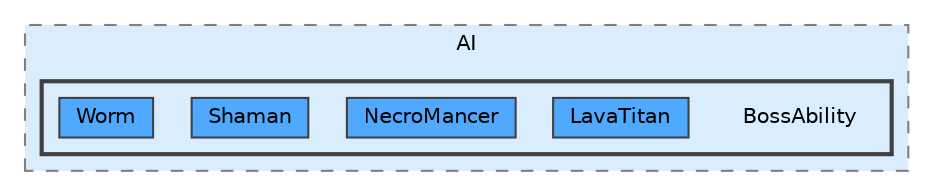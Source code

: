 digraph "Q:/IdleWave/Projet/Assets/Scripts/RogueGenesia/Survival/Monster/AI/BossAbility"
{
 // LATEX_PDF_SIZE
  bgcolor="transparent";
  edge [fontname=Helvetica,fontsize=10,labelfontname=Helvetica,labelfontsize=10];
  node [fontname=Helvetica,fontsize=10,shape=box,height=0.2,width=0.4];
  compound=true
  subgraph clusterdir_befd5c0ec8b1e2fefcf5dc2dd2093e48 {
    graph [ bgcolor="#daedff", pencolor="grey50", label="AI", fontname=Helvetica,fontsize=10 style="filled,dashed", URL="dir_befd5c0ec8b1e2fefcf5dc2dd2093e48.html",tooltip=""]
  subgraph clusterdir_c3cdb3834d5d3bbe5feeafd248d94d3b {
    graph [ bgcolor="#daedff", pencolor="grey25", label="", fontname=Helvetica,fontsize=10 style="filled,bold", URL="dir_c3cdb3834d5d3bbe5feeafd248d94d3b.html",tooltip=""]
    dir_c3cdb3834d5d3bbe5feeafd248d94d3b [shape=plaintext, label="BossAbility"];
  dir_260a9a2a5510b106f8374b7b885b5509 [label="LavaTitan", fillcolor="#4ea9ff", color="grey25", style="filled", URL="dir_260a9a2a5510b106f8374b7b885b5509.html",tooltip=""];
  dir_ab4ca7eccdad56827a35a43090489d4a [label="NecroMancer", fillcolor="#4ea9ff", color="grey25", style="filled", URL="dir_ab4ca7eccdad56827a35a43090489d4a.html",tooltip=""];
  dir_53de8ac55b41e18b43a2d721cf97aa08 [label="Shaman", fillcolor="#4ea9ff", color="grey25", style="filled", URL="dir_53de8ac55b41e18b43a2d721cf97aa08.html",tooltip=""];
  dir_badc001985ec04516ecd24134b8013a5 [label="Worm", fillcolor="#4ea9ff", color="grey25", style="filled", URL="dir_badc001985ec04516ecd24134b8013a5.html",tooltip=""];
  }
  }
}
